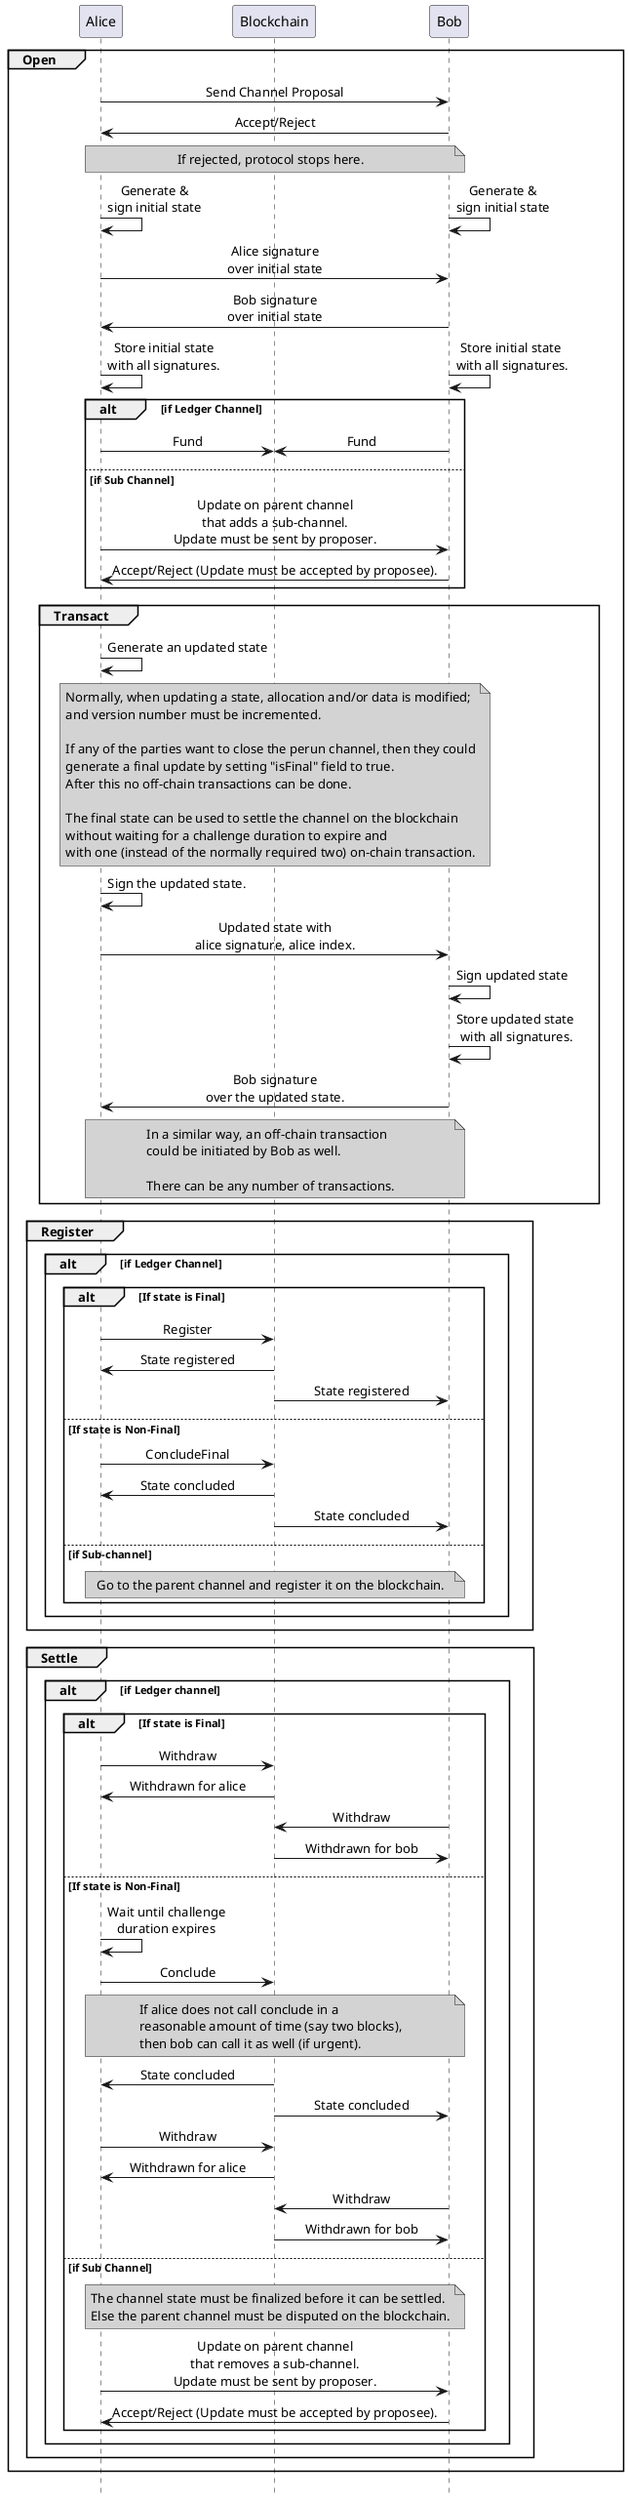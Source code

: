 @startuml ledger_channel
!pragma teoz true
hide footbox
skinparam SequenceMessageAlign center

participant "Alice" as alice
participant "Blockchain" as blockchain
participant "Bob" as bob

group Open


' Make a sub channel proposal
' ===============
'
' Differences compared to ledger channel proposal
' -----------------------------------------------


' 0. Parent channel ID
' 1. Challenge duration.
' 2. Nonce Share
' 3. App definition (nil for payment channels)
' 4. Initial data (nil when app def is nil)
' 5. Initial allocation (assets & balances for each asset for each participant)
' 6. Funding agreement (possibly different from initial balances)

' 10. Signatures are not yet made.
'
' Ledger channel proposal has: BaseChannelProposal + Participant addr + Peer addresses
' Sub channel proposal has: BaseChannelProposal + Parent Channel ID.
'                           Peer addresses are taken from the parent channel (all)
'
' For sub-channels, the parent channel is locked.
'
' State machine for the sub-channel is same as the state machine for the parent channel.
' client.Channel object is also same, but the
'                for ledger channel: parent is nil, for sub-channel it is not.
'
' Some update interceptop mechanism is used for filtering the updates on ledger channel
' that denote funding and settlement.
' This is also stored in client.Channel. Details on this to be explored.
'
' For sub-channels, if proposee (accepting the channel, then
'    - Register update interceptor for funding transaction update on the parent channel.
'    - That filter is registered such that, when a `ChannelUpdate` is received,
'      - Sub-alloc SHOULD NOT BE contained in the state of the (parent) channel.
'      - sub-alloc SHOULD BE contained in the state of the channel update.
'      - sub-allocation should be matching the proposal info of sub-channel.
'    - Update interceptor with the above filter is registered against the sub-channel id in
'      in the parent channel.
'
'     - Look into client/update.go. The updates relating to funding/settling of sub/virtual chs
'       are not passed on to the node. They are handled by client itself.
'
'    - For each incoming update on a parent channel,
'      - The filter is run using update interceptors. if it returns true,
'      - then update is passed on to respective handler.
'      - For sub0channels it's update interceptor's handle update.
'        - The update intereceptor on the parent, actually sends the update to ui.Update channel.
'        - And waits for response on ui.response channel.
'
'      - ui.Accpet() will
'        - Wait for update on ui.Update channel, call accept on the responsder.
'          - send an empty struct to ui.response channel.
'          - after update is accepted, interceptor is released
'            - response (signalling) channel is closed.
'            - intereceptor is deleted.
'
'
' Additional validation for sub-channel:
' 1. assets must be equal. (If sub-channel is needed for only part of assets in parent, set them to zero).
' 2. parent channel balance for each participant for each channel must be >= that for sub-channel.

alice -> bob: Send Channel Proposal

' Accept a proposal
' ================= 
'
' 1. Add nonce share.
' 2. Add participant's off-chain address for this channel.
' 
' 3. No signatures are made.

' Reject a proposal
' =================

alice <- bob: Accept/Reject

note over alice, bob #LightGray
If rejected, protocol stops here.
end note

' Generate initial state
' ======================
'
' 1. The initial state exchange is same as any other channel update.
' Atleast the message types are same. Details to be added later.

alice -> alice: Generate &\nsign initial state
& bob -> bob: Generate &\nsign initial state
alice -> bob: Alice signature\nover initial state
alice <- bob: Bob signature\nover initial state
bob -> bob: Store initial state \nwith all signatures.
& alice -> alice: Store initial state\nwith all signatures.

' Fund the channel on the blockchain
' ==================================
'
' 1. Call funder.Fund
'
' 2. For a sub-channel,
'    a. Proposer:
'       1. Send a channel update, where parents's bal -= sub ch's bal
'       2. Add sub-allocation to parent channel
'          - ID of the sub-channel and sum of balances for each asset is stored.
'    b. Proposee:
'       1. await sub-channel funding update on parent channel.
'       2. and accept it.
'
'    How do these update intereceptors works ?       

alt if Ledger Channel
alice -> blockchain: Fund
& bob -> blockchain: Fund
else if Sub Channel
alice -> bob: Update on parent channel\nthat adds a sub-channel.\nUpdate must be sent by proposer.
alice <- bob: Accept/Reject (Update must be accepted by proposee).
end

group Transact

' Applying an update
' ==================
'
' 1. Update allocation and/or data.
'    - App def is given as read-only for interpretting data.
'    - In normal updates, isFinal flag is always false.
' 2. Increment version.
'
' 3. Update consists of ?
' 4. Conditions
'    1. Actor index must be same as Signer index
'    2. Sub-allocations should not be modified.

alice -> alice: Generate an updated state
note over alice, bob #LightGray
Normally, when updating a state, allocation and/or data is modified;
and version number must be incremented.

If any of the parties want to close the perun channel, then they could
generate a final update by setting "isFinal" field to true.
After this no off-chain transactions can be done.

The final state can be used to settle the channel on the blockchain
without waiting for a challenge duration to expire and
with one (instead of the normally required two) on-chain transaction.
endnote
alice -> alice: Sign the updated state.
alice -> bob: Updated state with\nalice signature, alice index.
bob -> bob: Sign updated state
bob -> bob: Store updated state \nwith all signatures.
alice <- bob: Bob signature\nover the updated state.

note over alice, bob #LightGray
In a similar way, an off-chain transaction
could be initiated by Bob as well.

There can be any number of transactions.
endnote

end

' Before registering
' ==================
'
' 1. Optionally, create a finalized state.

group Register
alt if Ledger Channel
alt If state is Final
alice -> blockchain: Register
alice <- blockchain: State registered
blockchain -> bob: State registered
else If state is Non-Final
alice -> blockchain: ConcludeFinal
alice <- blockchain: State concluded
blockchain -> bob: State concluded
else if Sub-channel
note over alice, bob #LightGray
Go to the parent channel and register it on the blockchain.
endnote
end
end
end

group Settle
alt if Ledger channel
alt If state is Final
alice -> blockchain: Withdraw
alice <- blockchain: Withdrawn for alice

bob -> blockchain: Withdraw
bob <- blockchain: Withdrawn for bob

else If state is Non-Final
alice -> alice: Wait until challenge\nduration expires

alice -> blockchain: Conclude
note over alice, bob #LightGray
If alice does not call conclude in a
reasonable amount of time (say two blocks),
then bob can call it as well (if urgent).
endnote

alice <- blockchain: State concluded
blockchain -> bob: State concluded

alice -> blockchain: Withdraw
alice <- blockchain: Withdrawn for alice

bob -> blockchain: Withdraw
bob <- blockchain: Withdrawn for bob
else if Sub Channel
note over alice, bob #LightGray
The channel state must be finalized before it can be settled.
Else the parent channel must be disputed on the blockchain.
endnote
alice -> bob: Update on parent channel\nthat removes a sub-channel.\nUpdate must be sent by proposer.
' An update interceptor (similar to the one used for fuding update on parent channel),
' is registered when a final update was accepted.
'
' What if the final update was not send by the proposer ?
' Because,
'   - channel.withdrawSubChannelIntoParents is sending the update on parent channel for sub channel proposer
'   - and waiting for the update for sub-channel proposee.
'
' The withdraw update for the parent channel,
' 1. Adds sub-channel balances to the parent channel.
' 2. Removes the sub-alloc from the balances of the parent channel.
'
' When there are open sub-channels, the channel cannot be concludedFinal on the blockchain.
' So in node, when sending a finalizing update, should we also check locked == nil ?
'
alice <- bob: Accept/Reject (Update must be accepted by proposee).
end
end
end

@enduml